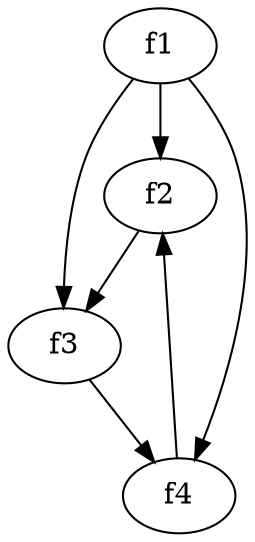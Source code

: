 strict digraph  {
f1;
f2;
f3;
f4;
f1 -> f2  [weight=2];
f1 -> f4  [weight=2];
f1 -> f3  [weight=2];
f2 -> f3  [weight=2];
f3 -> f4  [weight=2];
f4 -> f2  [weight=2];
}
